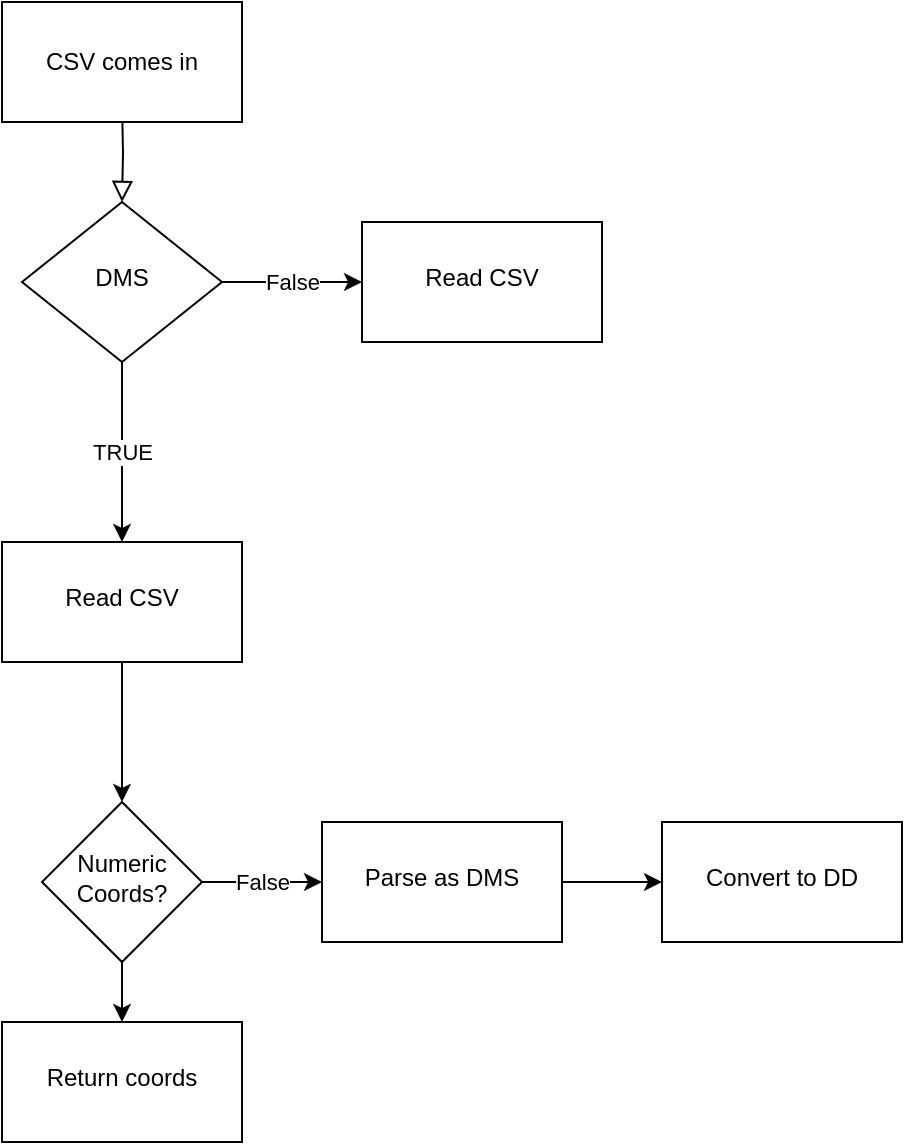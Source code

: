 <mxfile version="14.7.4" type="device"><diagram id="C5RBs43oDa-KdzZeNtuy" name="Page-1"><mxGraphModel dx="1280" dy="674" grid="1" gridSize="10" guides="1" tooltips="1" connect="1" arrows="1" fold="1" page="1" pageScale="1" pageWidth="827" pageHeight="1169" math="0" shadow="0"><root><mxCell id="WIyWlLk6GJQsqaUBKTNV-0"/><mxCell id="WIyWlLk6GJQsqaUBKTNV-1" parent="WIyWlLk6GJQsqaUBKTNV-0"/><mxCell id="WIyWlLk6GJQsqaUBKTNV-2" value="" style="rounded=0;html=1;jettySize=auto;orthogonalLoop=1;fontSize=11;endArrow=block;endFill=0;endSize=8;strokeWidth=1;shadow=0;labelBackgroundColor=none;edgeStyle=orthogonalEdgeStyle;" parent="WIyWlLk6GJQsqaUBKTNV-1" target="WIyWlLk6GJQsqaUBKTNV-6" edge="1"><mxGeometry relative="1" as="geometry"><mxPoint x="220" y="120" as="sourcePoint"/></mxGeometry></mxCell><mxCell id="-szYZ1QV_H8AJPmGFB5Q-7" value="TRUE" style="edgeStyle=orthogonalEdgeStyle;rounded=0;orthogonalLoop=1;jettySize=auto;html=1;" edge="1" parent="WIyWlLk6GJQsqaUBKTNV-1" source="WIyWlLk6GJQsqaUBKTNV-6" target="-szYZ1QV_H8AJPmGFB5Q-6"><mxGeometry relative="1" as="geometry"/></mxCell><mxCell id="-szYZ1QV_H8AJPmGFB5Q-12" value="False" style="edgeStyle=orthogonalEdgeStyle;rounded=0;orthogonalLoop=1;jettySize=auto;html=1;" edge="1" parent="WIyWlLk6GJQsqaUBKTNV-1" source="WIyWlLk6GJQsqaUBKTNV-6" target="-szYZ1QV_H8AJPmGFB5Q-11"><mxGeometry relative="1" as="geometry"/></mxCell><mxCell id="WIyWlLk6GJQsqaUBKTNV-6" value="DMS" style="rhombus;whiteSpace=wrap;html=1;shadow=0;fontFamily=Helvetica;fontSize=12;align=center;strokeWidth=1;spacing=6;spacingTop=-4;" parent="WIyWlLk6GJQsqaUBKTNV-1" vertex="1"><mxGeometry x="170" y="170" width="100" height="80" as="geometry"/></mxCell><mxCell id="-szYZ1QV_H8AJPmGFB5Q-14" value="" style="edgeStyle=orthogonalEdgeStyle;rounded=0;orthogonalLoop=1;jettySize=auto;html=1;" edge="1" parent="WIyWlLk6GJQsqaUBKTNV-1" source="-szYZ1QV_H8AJPmGFB5Q-6" target="-szYZ1QV_H8AJPmGFB5Q-13"><mxGeometry relative="1" as="geometry"/></mxCell><mxCell id="-szYZ1QV_H8AJPmGFB5Q-6" value="Read CSV" style="whiteSpace=wrap;html=1;shadow=0;strokeWidth=1;spacing=6;spacingTop=-4;" vertex="1" parent="WIyWlLk6GJQsqaUBKTNV-1"><mxGeometry x="160" y="340" width="120" height="60" as="geometry"/></mxCell><mxCell id="-szYZ1QV_H8AJPmGFB5Q-10" value="CSV comes in" style="rounded=0;whiteSpace=wrap;html=1;" vertex="1" parent="WIyWlLk6GJQsqaUBKTNV-1"><mxGeometry x="160" y="70" width="120" height="60" as="geometry"/></mxCell><mxCell id="-szYZ1QV_H8AJPmGFB5Q-11" value="Read CSV" style="whiteSpace=wrap;html=1;shadow=0;strokeWidth=1;spacing=6;spacingTop=-4;" vertex="1" parent="WIyWlLk6GJQsqaUBKTNV-1"><mxGeometry x="340" y="180" width="120" height="60" as="geometry"/></mxCell><mxCell id="-szYZ1QV_H8AJPmGFB5Q-16" value="False" style="edgeStyle=orthogonalEdgeStyle;rounded=0;orthogonalLoop=1;jettySize=auto;html=1;" edge="1" parent="WIyWlLk6GJQsqaUBKTNV-1" source="-szYZ1QV_H8AJPmGFB5Q-13" target="-szYZ1QV_H8AJPmGFB5Q-15"><mxGeometry relative="1" as="geometry"/></mxCell><mxCell id="-szYZ1QV_H8AJPmGFB5Q-20" value="" style="edgeStyle=orthogonalEdgeStyle;rounded=0;orthogonalLoop=1;jettySize=auto;html=1;" edge="1" parent="WIyWlLk6GJQsqaUBKTNV-1" source="-szYZ1QV_H8AJPmGFB5Q-13" target="-szYZ1QV_H8AJPmGFB5Q-19"><mxGeometry relative="1" as="geometry"/></mxCell><mxCell id="-szYZ1QV_H8AJPmGFB5Q-13" value="Numeric Coords?" style="rhombus;whiteSpace=wrap;html=1;shadow=0;strokeWidth=1;spacing=6;spacingTop=-4;" vertex="1" parent="WIyWlLk6GJQsqaUBKTNV-1"><mxGeometry x="180" y="470" width="80" height="80" as="geometry"/></mxCell><mxCell id="-szYZ1QV_H8AJPmGFB5Q-18" value="" style="edgeStyle=orthogonalEdgeStyle;rounded=0;orthogonalLoop=1;jettySize=auto;html=1;" edge="1" parent="WIyWlLk6GJQsqaUBKTNV-1" source="-szYZ1QV_H8AJPmGFB5Q-15" target="-szYZ1QV_H8AJPmGFB5Q-17"><mxGeometry relative="1" as="geometry"/></mxCell><mxCell id="-szYZ1QV_H8AJPmGFB5Q-15" value="Parse as DMS" style="whiteSpace=wrap;html=1;shadow=0;strokeWidth=1;spacing=6;spacingTop=-4;" vertex="1" parent="WIyWlLk6GJQsqaUBKTNV-1"><mxGeometry x="320" y="480" width="120" height="60" as="geometry"/></mxCell><mxCell id="-szYZ1QV_H8AJPmGFB5Q-17" value="Convert to DD" style="whiteSpace=wrap;html=1;shadow=0;strokeWidth=1;spacing=6;spacingTop=-4;" vertex="1" parent="WIyWlLk6GJQsqaUBKTNV-1"><mxGeometry x="490" y="480" width="120" height="60" as="geometry"/></mxCell><mxCell id="-szYZ1QV_H8AJPmGFB5Q-19" value="Return coords" style="whiteSpace=wrap;html=1;shadow=0;strokeWidth=1;spacing=6;spacingTop=-4;" vertex="1" parent="WIyWlLk6GJQsqaUBKTNV-1"><mxGeometry x="160" y="580" width="120" height="60" as="geometry"/></mxCell></root></mxGraphModel></diagram></mxfile>
